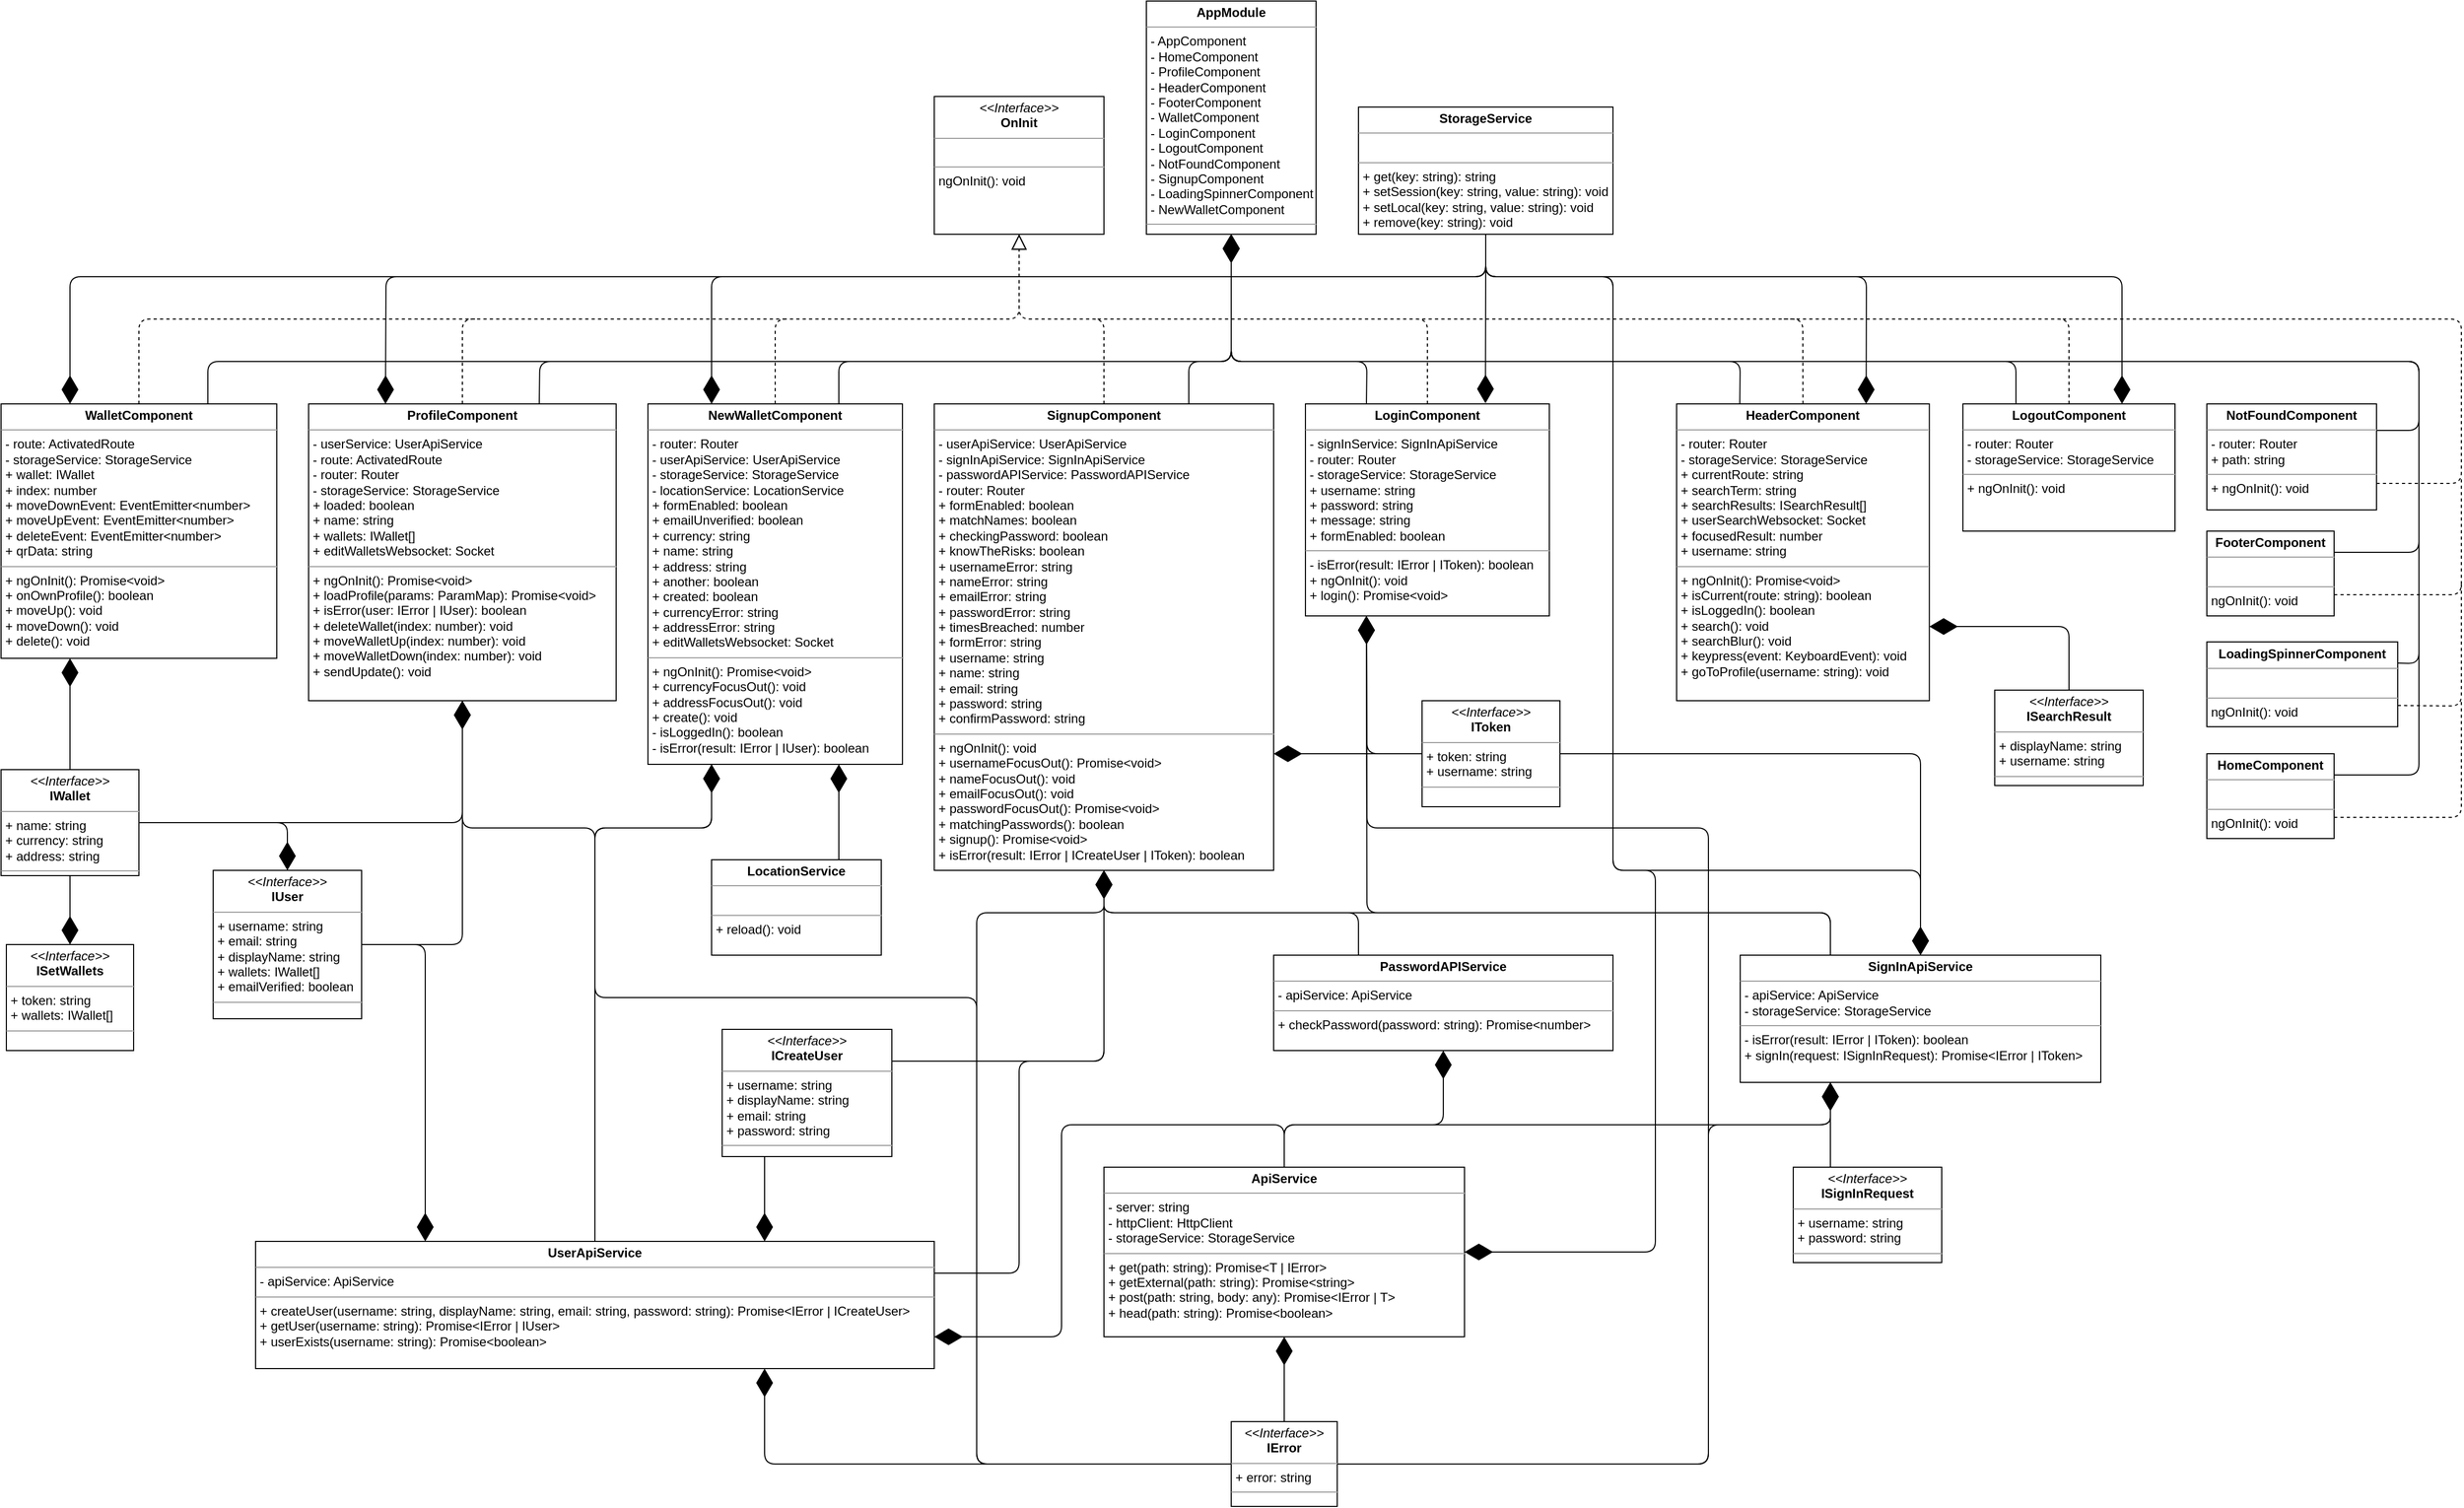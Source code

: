 <mxfile version="12.4.7" type="github"><diagram id="y48ssRSVENXAfASXZJlP" name="Page-1"><mxGraphModel dx="3960" dy="3572" grid="1" gridSize="10" guides="1" tooltips="1" connect="1" arrows="1" fold="1" page="1" pageScale="1" pageWidth="827" pageHeight="1169" math="0" shadow="0"><root><mxCell id="0"/><mxCell id="1" parent="0"/><mxCell id="wA-XpZzbS-Yc8MAT8wTC-1" value="&lt;p style=&quot;margin: 0px ; margin-top: 4px ; text-align: center&quot;&gt;&lt;b&gt;AppModule&lt;/b&gt;&lt;br&gt;&lt;/p&gt;&lt;hr size=&quot;1&quot;&gt;&lt;p style=&quot;margin: 0px ; margin-left: 4px&quot;&gt;- AppComponent&lt;/p&gt;&lt;p style=&quot;margin: 0px ; margin-left: 4px&quot;&gt;- HomeComponent&lt;/p&gt;&lt;p style=&quot;margin: 0px ; margin-left: 4px&quot;&gt;- ProfileComponent&lt;/p&gt;&lt;p style=&quot;margin: 0px ; margin-left: 4px&quot;&gt;- HeaderComponent&lt;/p&gt;&lt;p style=&quot;margin: 0px ; margin-left: 4px&quot;&gt;- FooterComponent&lt;/p&gt;&lt;p style=&quot;margin: 0px ; margin-left: 4px&quot;&gt;- WalletComponent&lt;/p&gt;&lt;p style=&quot;margin: 0px ; margin-left: 4px&quot;&gt;- LoginComponent&lt;/p&gt;&lt;p style=&quot;margin: 0px ; margin-left: 4px&quot;&gt;- LogoutComponent&lt;/p&gt;&lt;p style=&quot;margin: 0px ; margin-left: 4px&quot;&gt;- NotFoundComponent&lt;/p&gt;&lt;p style=&quot;margin: 0px ; margin-left: 4px&quot;&gt;- SignupComponent&lt;/p&gt;&lt;p style=&quot;margin: 0px ; margin-left: 4px&quot;&gt;- LoadingSpinnerComponent&lt;/p&gt;&lt;p style=&quot;margin: 0px ; margin-left: 4px&quot;&gt;- NewWalletComponent&lt;/p&gt;&lt;hr size=&quot;1&quot;&gt;&lt;p style=&quot;margin: 0px ; margin-left: 4px&quot;&gt;&lt;br&gt;&lt;/p&gt;" style="verticalAlign=top;align=left;overflow=fill;fontSize=12;fontFamily=Helvetica;html=1;" vertex="1" parent="1"><mxGeometry x="1160" y="-680.0" width="160" height="220" as="geometry"/></mxCell><mxCell id="wA-XpZzbS-Yc8MAT8wTC-2" value="&lt;p style=&quot;margin: 0px ; margin-top: 4px ; text-align: center&quot;&gt;&lt;i&gt;&amp;lt;&amp;lt;Interface&amp;gt;&amp;gt;&lt;/i&gt;&lt;br&gt;&lt;b&gt;OnInit&lt;/b&gt;&lt;br&gt;&lt;/p&gt;&lt;hr size=&quot;1&quot;&gt;&lt;p style=&quot;margin: 0px ; margin-left: 4px&quot;&gt;&lt;br&gt;&lt;/p&gt;&lt;hr size=&quot;1&quot;&gt;&lt;p style=&quot;margin: 0px ; margin-left: 4px&quot;&gt;ngOnInit(): void&lt;br&gt;&lt;/p&gt;" style="verticalAlign=top;align=left;overflow=fill;fontSize=12;fontFamily=Helvetica;html=1;" vertex="1" parent="1"><mxGeometry x="960" y="-590.0" width="160" height="130" as="geometry"/></mxCell><mxCell id="wA-XpZzbS-Yc8MAT8wTC-4" value="&lt;p style=&quot;margin: 0px ; margin-top: 4px ; text-align: center&quot;&gt;&lt;b&gt;WalletComponent&lt;/b&gt;&lt;br&gt;&lt;/p&gt;&lt;hr size=&quot;1&quot;&gt;&lt;p style=&quot;margin: 0px ; margin-left: 4px&quot;&gt;- route: ActivatedRoute&lt;/p&gt;&lt;p style=&quot;margin: 0px ; margin-left: 4px&quot;&gt;- storageService: StorageService&lt;/p&gt;&lt;p style=&quot;margin: 0px ; margin-left: 4px&quot;&gt;+ wallet: IWallet&lt;/p&gt;&lt;p style=&quot;margin: 0px ; margin-left: 4px&quot;&gt;+ index: number&lt;/p&gt;&lt;p style=&quot;margin: 0px ; margin-left: 4px&quot;&gt;+ moveDownEvent: EventEmitter&amp;lt;number&amp;gt;&lt;/p&gt;&lt;p style=&quot;margin: 0px ; margin-left: 4px&quot;&gt;+ moveUpEvent: EventEmitter&amp;lt;number&amp;gt;&lt;/p&gt;&lt;p style=&quot;margin: 0px ; margin-left: 4px&quot;&gt;+ deleteEvent: EventEmitter&amp;lt;number&amp;gt;&lt;/p&gt;&lt;p style=&quot;margin: 0px ; margin-left: 4px&quot;&gt;+ qrData: string&lt;/p&gt;&lt;hr size=&quot;1&quot;&gt;&lt;p style=&quot;margin: 0px ; margin-left: 4px&quot;&gt;+ ngOnInit(): Promise&amp;lt;void&amp;gt;&lt;/p&gt;&lt;p style=&quot;margin: 0px ; margin-left: 4px&quot;&gt;+ onOwnProfile(): boolean&lt;/p&gt;&lt;p style=&quot;margin: 0px ; margin-left: 4px&quot;&gt;+ moveUp(): void&lt;/p&gt;&lt;p style=&quot;margin: 0px ; margin-left: 4px&quot;&gt;+ moveDown(): void&lt;/p&gt;&lt;p style=&quot;margin: 0px ; margin-left: 4px&quot;&gt;+ delete(): void&lt;/p&gt;" style="verticalAlign=top;align=left;overflow=fill;fontSize=12;fontFamily=Helvetica;html=1;" vertex="1" parent="1"><mxGeometry x="80" y="-300" width="260" height="240" as="geometry"/></mxCell><mxCell id="wA-XpZzbS-Yc8MAT8wTC-5" value="&lt;p style=&quot;margin: 0px ; margin-top: 4px ; text-align: center&quot;&gt;&lt;b&gt;ProfileComponent&lt;/b&gt;&lt;br&gt;&lt;/p&gt;&lt;hr size=&quot;1&quot;&gt;&lt;p style=&quot;margin: 0px ; margin-left: 4px&quot;&gt;- userService: UserApiService&lt;/p&gt;&lt;p style=&quot;margin: 0px ; margin-left: 4px&quot;&gt;- route: ActivatedRoute&lt;/p&gt;&lt;p style=&quot;margin: 0px ; margin-left: 4px&quot;&gt;- router: Router&lt;/p&gt;&lt;p style=&quot;margin: 0px ; margin-left: 4px&quot;&gt;- storageService: StorageService&lt;/p&gt;&lt;p style=&quot;margin: 0px ; margin-left: 4px&quot;&gt;+ loaded: boolean&lt;/p&gt;&lt;p style=&quot;margin: 0px ; margin-left: 4px&quot;&gt;+ name: string&lt;/p&gt;&lt;p style=&quot;margin: 0px ; margin-left: 4px&quot;&gt;+ wallets: IWallet[]&lt;/p&gt;&lt;p style=&quot;margin: 0px ; margin-left: 4px&quot;&gt;+ editWalletsWebsocket: Socket&lt;/p&gt;&lt;hr size=&quot;1&quot;&gt;&lt;p style=&quot;margin: 0px ; margin-left: 4px&quot;&gt;+ ngOnInit(): Promise&amp;lt;void&amp;gt;&lt;/p&gt;&lt;p style=&quot;margin: 0px ; margin-left: 4px&quot;&gt;+ loadProfile(params: ParamMap): Promise&amp;lt;void&amp;gt;&lt;/p&gt;&lt;p style=&quot;margin: 0px ; margin-left: 4px&quot;&gt;+ isError(user: IError | IUser): boolean&lt;/p&gt;&lt;p style=&quot;margin: 0px ; margin-left: 4px&quot;&gt;+ deleteWallet(index: number): void&lt;/p&gt;&lt;p style=&quot;margin: 0px ; margin-left: 4px&quot;&gt;+ moveWalletUp(index: number): void&lt;/p&gt;&lt;p style=&quot;margin: 0px ; margin-left: 4px&quot;&gt;+ moveWalletDown(index: number): void&lt;/p&gt;&lt;p style=&quot;margin: 0px ; margin-left: 4px&quot;&gt;+ sendUpdate(): void&lt;/p&gt;" style="verticalAlign=top;align=left;overflow=fill;fontSize=12;fontFamily=Helvetica;html=1;" vertex="1" parent="1"><mxGeometry x="370" y="-300" width="290" height="280" as="geometry"/></mxCell><mxCell id="wA-XpZzbS-Yc8MAT8wTC-6" value="&lt;p style=&quot;margin: 0px ; margin-top: 4px ; text-align: center&quot;&gt;&lt;b&gt;NewWalletComponent&lt;/b&gt;&lt;br&gt;&lt;/p&gt;&lt;hr size=&quot;1&quot;&gt;&lt;p style=&quot;margin: 0px ; margin-left: 4px&quot;&gt;- router: Router&lt;/p&gt;&lt;p style=&quot;margin: 0px ; margin-left: 4px&quot;&gt;- userApiService: UserApiService&lt;/p&gt;&lt;p style=&quot;margin: 0px ; margin-left: 4px&quot;&gt;- storageService: StorageService&lt;/p&gt;&lt;p style=&quot;margin: 0px ; margin-left: 4px&quot;&gt;- locationService: LocationService&lt;/p&gt;&lt;p style=&quot;margin: 0px ; margin-left: 4px&quot;&gt;+ formEnabled: boolean&lt;/p&gt;&lt;p style=&quot;margin: 0px ; margin-left: 4px&quot;&gt;+ emailUnverified: boolean&lt;/p&gt;&lt;p style=&quot;margin: 0px ; margin-left: 4px&quot;&gt;+ currency: string&lt;/p&gt;&lt;p style=&quot;margin: 0px ; margin-left: 4px&quot;&gt;+ name: string&lt;/p&gt;&lt;p style=&quot;margin: 0px ; margin-left: 4px&quot;&gt;+ address: string&lt;/p&gt;&lt;p style=&quot;margin: 0px ; margin-left: 4px&quot;&gt;+ another: boolean&lt;/p&gt;&lt;p style=&quot;margin: 0px ; margin-left: 4px&quot;&gt;+ created: boolean&lt;/p&gt;&lt;p style=&quot;margin: 0px ; margin-left: 4px&quot;&gt;+ currencyError: string&lt;/p&gt;&lt;p style=&quot;margin: 0px ; margin-left: 4px&quot;&gt;+ addressError: string&lt;/p&gt;&lt;p style=&quot;margin: 0px ; margin-left: 4px&quot;&gt;+ editWalletsWebsocket: Socket&lt;/p&gt;&lt;hr size=&quot;1&quot;&gt;&lt;p style=&quot;margin: 0px ; margin-left: 4px&quot;&gt;+ ngOnInit(): Promise&amp;lt;void&amp;gt;&lt;/p&gt;&lt;p style=&quot;margin: 0px ; margin-left: 4px&quot;&gt;+ currencyFocusOut(): void&lt;/p&gt;&lt;p style=&quot;margin: 0px ; margin-left: 4px&quot;&gt;+ addressFocusOut(): void&lt;/p&gt;&lt;p style=&quot;margin: 0px ; margin-left: 4px&quot;&gt;+ create(): void&lt;/p&gt;&lt;p style=&quot;margin: 0px ; margin-left: 4px&quot;&gt;- isLoggedIn(): boolean&lt;/p&gt;&lt;p style=&quot;margin: 0px ; margin-left: 4px&quot;&gt;- isError(result: IError | IUser): boolean&lt;/p&gt;" style="verticalAlign=top;align=left;overflow=fill;fontSize=12;fontFamily=Helvetica;html=1;" vertex="1" parent="1"><mxGeometry x="690" y="-300" width="240" height="340" as="geometry"/></mxCell><mxCell id="wA-XpZzbS-Yc8MAT8wTC-7" value="&lt;p style=&quot;margin: 0px ; margin-top: 4px ; text-align: center&quot;&gt;&lt;b&gt;SignupComponent&lt;/b&gt;&lt;br&gt;&lt;/p&gt;&lt;hr size=&quot;1&quot;&gt;&lt;p style=&quot;margin: 0px ; margin-left: 4px&quot;&gt;- userApiService: UserApiService&lt;/p&gt;&lt;p style=&quot;margin: 0px ; margin-left: 4px&quot;&gt;- signInApiService: SignInApiService&lt;/p&gt;&lt;p style=&quot;margin: 0px ; margin-left: 4px&quot;&gt;- passwordAPIService: PasswordAPIService&lt;/p&gt;&lt;p style=&quot;margin: 0px ; margin-left: 4px&quot;&gt;- router: Router&lt;/p&gt;&lt;p style=&quot;margin: 0px ; margin-left: 4px&quot;&gt;+ formEnabled: boolean&lt;/p&gt;&lt;p style=&quot;margin: 0px ; margin-left: 4px&quot;&gt;+ matchNames: boolean&lt;/p&gt;&lt;p style=&quot;margin: 0px ; margin-left: 4px&quot;&gt;+ checkingPassword: boolean&lt;/p&gt;&lt;p style=&quot;margin: 0px ; margin-left: 4px&quot;&gt;+ knowTheRisks: boolean&lt;/p&gt;&lt;p style=&quot;margin: 0px ; margin-left: 4px&quot;&gt;+ usernameError: string&lt;/p&gt;&lt;p style=&quot;margin: 0px ; margin-left: 4px&quot;&gt;+ nameError: string&lt;/p&gt;&lt;p style=&quot;margin: 0px ; margin-left: 4px&quot;&gt;+ emailError: string&lt;/p&gt;&lt;p style=&quot;margin: 0px ; margin-left: 4px&quot;&gt;+ passwordError: string&lt;/p&gt;&lt;p style=&quot;margin: 0px ; margin-left: 4px&quot;&gt;+ timesBreached: number&lt;/p&gt;&lt;p style=&quot;margin: 0px ; margin-left: 4px&quot;&gt;+ formError: string&lt;/p&gt;&lt;p style=&quot;margin: 0px ; margin-left: 4px&quot;&gt;+ username: string&lt;/p&gt;&lt;p style=&quot;margin: 0px ; margin-left: 4px&quot;&gt;+ name: string&lt;/p&gt;&lt;p style=&quot;margin: 0px ; margin-left: 4px&quot;&gt;+ email: string&lt;/p&gt;&lt;p style=&quot;margin: 0px ; margin-left: 4px&quot;&gt;+ password: string&lt;/p&gt;&lt;p style=&quot;margin: 0px ; margin-left: 4px&quot;&gt;+ confirmPassword: string&lt;/p&gt;&lt;hr size=&quot;1&quot;&gt;&lt;p style=&quot;margin: 0px ; margin-left: 4px&quot;&gt;+ ngOnInit(): void&lt;/p&gt;&lt;p style=&quot;margin: 0px ; margin-left: 4px&quot;&gt;+ usernameFocusOut(): Promise&amp;lt;void&amp;gt;&lt;/p&gt;&lt;p style=&quot;margin: 0px ; margin-left: 4px&quot;&gt;+ nameFocusOut(): void&lt;/p&gt;&lt;p style=&quot;margin: 0px ; margin-left: 4px&quot;&gt;+ emailFocusOut(): void&lt;/p&gt;&lt;p style=&quot;margin: 0px ; margin-left: 4px&quot;&gt;+ passwordFocusOut(): Promise&amp;lt;void&amp;gt;&lt;/p&gt;&lt;p style=&quot;margin: 0px ; margin-left: 4px&quot;&gt;+ matchingPasswords(): boolean&lt;/p&gt;&lt;p style=&quot;margin: 0px ; margin-left: 4px&quot;&gt;+ signup(): Promise&amp;lt;void&amp;gt;&lt;/p&gt;&lt;p style=&quot;margin: 0px ; margin-left: 4px&quot;&gt;+ isError(result: IError | ICreateUser | IToken): boolean&lt;/p&gt;" style="verticalAlign=top;align=left;overflow=fill;fontSize=12;fontFamily=Helvetica;html=1;" vertex="1" parent="1"><mxGeometry x="960" y="-300" width="320" height="440" as="geometry"/></mxCell><mxCell id="wA-XpZzbS-Yc8MAT8wTC-8" value="&lt;p style=&quot;margin: 0px ; margin-top: 4px ; text-align: center&quot;&gt;&lt;b&gt;LoginComponent&lt;/b&gt;&lt;br&gt;&lt;/p&gt;&lt;hr size=&quot;1&quot;&gt;&lt;p style=&quot;margin: 0px ; margin-left: 4px&quot;&gt;- signInService: SignInApiService&lt;/p&gt;&lt;p style=&quot;margin: 0px ; margin-left: 4px&quot;&gt;- router: Router&lt;/p&gt;&lt;p style=&quot;margin: 0px ; margin-left: 4px&quot;&gt;- storageService: StorageService&lt;/p&gt;&lt;p style=&quot;margin: 0px ; margin-left: 4px&quot;&gt;+ username: string&lt;/p&gt;&lt;p style=&quot;margin: 0px ; margin-left: 4px&quot;&gt;+ password: string&lt;/p&gt;&lt;p style=&quot;margin: 0px ; margin-left: 4px&quot;&gt;+ message: string&lt;/p&gt;&lt;p style=&quot;margin: 0px ; margin-left: 4px&quot;&gt;+ formEnabled: boolean&lt;/p&gt;&lt;hr size=&quot;1&quot;&gt;&lt;p style=&quot;margin: 0px ; margin-left: 4px&quot;&gt;- isError(result: IError | IToken): boolean&lt;/p&gt;&lt;p style=&quot;margin: 0px ; margin-left: 4px&quot;&gt;+ ngOnInit(): void&lt;/p&gt;&lt;p style=&quot;margin: 0px ; margin-left: 4px&quot;&gt;+ login(): Promise&amp;lt;void&amp;gt;&lt;/p&gt;" style="verticalAlign=top;align=left;overflow=fill;fontSize=12;fontFamily=Helvetica;html=1;" vertex="1" parent="1"><mxGeometry x="1310" y="-300" width="230" height="200" as="geometry"/></mxCell><mxCell id="wA-XpZzbS-Yc8MAT8wTC-9" value="&lt;p style=&quot;margin: 0px ; margin-top: 4px ; text-align: center&quot;&gt;&lt;b&gt;HeaderComponent&lt;/b&gt;&lt;br&gt;&lt;/p&gt;&lt;hr size=&quot;1&quot;&gt;&lt;p style=&quot;margin: 0px ; margin-left: 4px&quot;&gt;- router: Router&lt;/p&gt;&lt;p style=&quot;margin: 0px ; margin-left: 4px&quot;&gt;- storageService: StorageService&lt;/p&gt;&lt;p style=&quot;margin: 0px ; margin-left: 4px&quot;&gt;+ currentRoute: string&lt;/p&gt;&lt;p style=&quot;margin: 0px ; margin-left: 4px&quot;&gt;+ searchTerm: string&lt;/p&gt;&lt;p style=&quot;margin: 0px ; margin-left: 4px&quot;&gt;+ searchResults: ISearchResult[]&lt;/p&gt;&lt;p style=&quot;margin: 0px ; margin-left: 4px&quot;&gt;+ userSearchWebsocket: Socket&lt;/p&gt;&lt;p style=&quot;margin: 0px ; margin-left: 4px&quot;&gt;+ focusedResult: number&lt;/p&gt;&lt;p style=&quot;margin: 0px ; margin-left: 4px&quot;&gt;+ username: string&lt;/p&gt;&lt;hr size=&quot;1&quot;&gt;&lt;p style=&quot;margin: 0px ; margin-left: 4px&quot;&gt;+ ngOnInit(): Promise&amp;lt;void&amp;gt;&lt;/p&gt;&lt;p style=&quot;margin: 0px ; margin-left: 4px&quot;&gt;+ isCurrent(route: string): boolean&lt;/p&gt;&lt;p style=&quot;margin: 0px ; margin-left: 4px&quot;&gt;+ isLoggedIn(): boolean&lt;/p&gt;&lt;p style=&quot;margin: 0px ; margin-left: 4px&quot;&gt;+ search(): void&lt;/p&gt;&lt;p style=&quot;margin: 0px ; margin-left: 4px&quot;&gt;+ searchBlur(): void&lt;/p&gt;&lt;p style=&quot;margin: 0px ; margin-left: 4px&quot;&gt;+ keypress(event: KeyboardEvent): void&lt;/p&gt;&lt;p style=&quot;margin: 0px ; margin-left: 4px&quot;&gt;+ goToProfile(username: string): void&lt;/p&gt;" style="verticalAlign=top;align=left;overflow=fill;fontSize=12;fontFamily=Helvetica;html=1;" vertex="1" parent="1"><mxGeometry x="1660" y="-300" width="238.33" height="280" as="geometry"/></mxCell><mxCell id="wA-XpZzbS-Yc8MAT8wTC-10" value="&lt;p style=&quot;margin: 0px ; margin-top: 4px ; text-align: center&quot;&gt;&lt;b&gt;LogoutComponent&lt;/b&gt;&lt;br&gt;&lt;/p&gt;&lt;hr size=&quot;1&quot;&gt;&lt;p style=&quot;margin: 0px ; margin-left: 4px&quot;&gt;- router: Router&lt;/p&gt;&lt;p style=&quot;margin: 0px ; margin-left: 4px&quot;&gt;- storageService: StorageService&lt;/p&gt;&lt;hr size=&quot;1&quot;&gt;&lt;p style=&quot;margin: 0px ; margin-left: 4px&quot;&gt;+ ngOnInit(): void&lt;/p&gt;" style="verticalAlign=top;align=left;overflow=fill;fontSize=12;fontFamily=Helvetica;html=1;" vertex="1" parent="1"><mxGeometry x="1930" y="-300" width="200" height="120" as="geometry"/></mxCell><mxCell id="wA-XpZzbS-Yc8MAT8wTC-11" value="&lt;p style=&quot;margin: 0px ; margin-top: 4px ; text-align: center&quot;&gt;&lt;b&gt;FooterComponent&lt;/b&gt;&lt;br&gt;&lt;/p&gt;&lt;hr size=&quot;1&quot;&gt;&lt;p style=&quot;margin: 0px ; margin-left: 4px&quot;&gt;&lt;br&gt;&lt;/p&gt;&lt;hr size=&quot;1&quot;&gt;&lt;p style=&quot;margin: 0px ; margin-left: 4px&quot;&gt;ngOnInit(): void&lt;/p&gt;" style="verticalAlign=top;align=left;overflow=fill;fontSize=12;fontFamily=Helvetica;html=1;" vertex="1" parent="1"><mxGeometry x="2160" y="-180" width="120" height="80" as="geometry"/></mxCell><mxCell id="wA-XpZzbS-Yc8MAT8wTC-12" value="&lt;p style=&quot;margin: 0px ; margin-top: 4px ; text-align: center&quot;&gt;&lt;b&gt;NotFoundComponent&lt;/b&gt;&lt;br&gt;&lt;/p&gt;&lt;hr size=&quot;1&quot;&gt;&lt;p style=&quot;margin: 0px ; margin-left: 4px&quot;&gt;- router: Router&lt;/p&gt;&lt;p style=&quot;margin: 0px ; margin-left: 4px&quot;&gt;+ path: string&lt;/p&gt;&lt;hr size=&quot;1&quot;&gt;&lt;p style=&quot;margin: 0px ; margin-left: 4px&quot;&gt;+ ngOnInit(): void&lt;/p&gt;" style="verticalAlign=top;align=left;overflow=fill;fontSize=12;fontFamily=Helvetica;html=1;" vertex="1" parent="1"><mxGeometry x="2160" y="-300" width="160" height="100" as="geometry"/></mxCell><mxCell id="wA-XpZzbS-Yc8MAT8wTC-14" value="&lt;p style=&quot;margin: 0px ; margin-top: 4px ; text-align: center&quot;&gt;&lt;b&gt;LoadingSpinnerComponent&lt;/b&gt;&lt;br&gt;&lt;/p&gt;&lt;hr size=&quot;1&quot;&gt;&lt;p style=&quot;margin: 0px ; margin-left: 4px&quot;&gt;&lt;br&gt;&lt;/p&gt;&lt;hr size=&quot;1&quot;&gt;&lt;p style=&quot;margin: 0px ; margin-left: 4px&quot;&gt;ngOnInit(): void&lt;/p&gt;" style="verticalAlign=top;align=left;overflow=fill;fontSize=12;fontFamily=Helvetica;html=1;" vertex="1" parent="1"><mxGeometry x="2160" y="-75.5" width="180" height="80" as="geometry"/></mxCell><mxCell id="wA-XpZzbS-Yc8MAT8wTC-15" value="&lt;p style=&quot;margin: 0px ; margin-top: 4px ; text-align: center&quot;&gt;&lt;b&gt;HomeComponent&lt;/b&gt;&lt;br&gt;&lt;/p&gt;&lt;hr size=&quot;1&quot;&gt;&lt;p style=&quot;margin: 0px ; margin-left: 4px&quot;&gt;&lt;br&gt;&lt;/p&gt;&lt;hr size=&quot;1&quot;&gt;&lt;p style=&quot;margin: 0px ; margin-left: 4px&quot;&gt;ngOnInit(): void&lt;/p&gt;" style="verticalAlign=top;align=left;overflow=fill;fontSize=12;fontFamily=Helvetica;html=1;" vertex="1" parent="1"><mxGeometry x="2160" y="30" width="120" height="80" as="geometry"/></mxCell><mxCell id="wA-XpZzbS-Yc8MAT8wTC-16" value="" style="endArrow=none;dashed=1;endFill=0;endSize=12;html=1;exitX=0.5;exitY=0;exitDx=0;exitDy=0;" edge="1" parent="1" source="wA-XpZzbS-Yc8MAT8wTC-4"><mxGeometry width="160" relative="1" as="geometry"><mxPoint x="750" y="-390" as="sourcePoint"/><mxPoint x="530" y="-380" as="targetPoint"/><Array as="points"><mxPoint x="210" y="-380"/></Array></mxGeometry></mxCell><mxCell id="wA-XpZzbS-Yc8MAT8wTC-17" value="" style="endArrow=none;dashed=1;endFill=0;endSize=12;html=1;exitX=0.5;exitY=0;exitDx=0;exitDy=0;" edge="1" parent="1" source="wA-XpZzbS-Yc8MAT8wTC-5"><mxGeometry width="160" relative="1" as="geometry"><mxPoint x="660" y="-350" as="sourcePoint"/><mxPoint x="820" y="-380" as="targetPoint"/><Array as="points"><mxPoint x="515" y="-380"/></Array></mxGeometry></mxCell><mxCell id="wA-XpZzbS-Yc8MAT8wTC-18" value="" style="endArrow=block;dashed=1;endFill=0;endSize=12;html=1;entryX=0.5;entryY=1;entryDx=0;entryDy=0;exitX=0.5;exitY=0;exitDx=0;exitDy=0;" edge="1" parent="1" source="wA-XpZzbS-Yc8MAT8wTC-6" target="wA-XpZzbS-Yc8MAT8wTC-2"><mxGeometry width="160" relative="1" as="geometry"><mxPoint x="810" y="-340" as="sourcePoint"/><mxPoint x="970" y="-340" as="targetPoint"/><Array as="points"><mxPoint x="810" y="-380"/><mxPoint x="1040" y="-380"/></Array></mxGeometry></mxCell><mxCell id="wA-XpZzbS-Yc8MAT8wTC-19" value="" style="endArrow=block;dashed=1;endFill=0;endSize=12;html=1;entryX=0.5;entryY=1;entryDx=0;entryDy=0;exitX=0.5;exitY=0;exitDx=0;exitDy=0;" edge="1" parent="1" source="wA-XpZzbS-Yc8MAT8wTC-7" target="wA-XpZzbS-Yc8MAT8wTC-2"><mxGeometry width="160" relative="1" as="geometry"><mxPoint x="1030" y="-340" as="sourcePoint"/><mxPoint x="1190" y="-340" as="targetPoint"/><Array as="points"><mxPoint x="1120" y="-380"/><mxPoint x="1040" y="-380"/></Array></mxGeometry></mxCell><mxCell id="wA-XpZzbS-Yc8MAT8wTC-20" value="" style="endArrow=none;dashed=1;endFill=0;endSize=12;html=1;exitX=0.5;exitY=0;exitDx=0;exitDy=0;" edge="1" parent="1" source="wA-XpZzbS-Yc8MAT8wTC-8"><mxGeometry width="160" relative="1" as="geometry"><mxPoint x="1190" y="-350" as="sourcePoint"/><mxPoint x="1110" y="-380" as="targetPoint"/><Array as="points"><mxPoint x="1425" y="-380"/></Array></mxGeometry></mxCell><mxCell id="wA-XpZzbS-Yc8MAT8wTC-21" value="" style="endArrow=none;dashed=1;endFill=0;endSize=12;html=1;exitX=0.5;exitY=0;exitDx=0;exitDy=0;" edge="1" parent="1" source="wA-XpZzbS-Yc8MAT8wTC-9"><mxGeometry width="160" relative="1" as="geometry"><mxPoint x="1570" y="-350" as="sourcePoint"/><mxPoint x="1420" y="-380" as="targetPoint"/><Array as="points"><mxPoint x="1779" y="-380"/></Array></mxGeometry></mxCell><mxCell id="wA-XpZzbS-Yc8MAT8wTC-22" value="" style="endArrow=none;dashed=1;endFill=0;endSize=12;html=1;exitX=0.5;exitY=0;exitDx=0;exitDy=0;" edge="1" parent="1" source="wA-XpZzbS-Yc8MAT8wTC-10"><mxGeometry width="160" relative="1" as="geometry"><mxPoint x="1750" y="-440" as="sourcePoint"/><mxPoint x="1760" y="-380" as="targetPoint"/><Array as="points"><mxPoint x="2030" y="-380"/></Array></mxGeometry></mxCell><mxCell id="wA-XpZzbS-Yc8MAT8wTC-23" value="" style="endArrow=none;dashed=1;endFill=0;endSize=12;html=1;exitX=1;exitY=0.75;exitDx=0;exitDy=0;" edge="1" parent="1" source="wA-XpZzbS-Yc8MAT8wTC-12"><mxGeometry width="160" relative="1" as="geometry"><mxPoint x="2120" y="-370" as="sourcePoint"/><mxPoint x="2020" y="-380" as="targetPoint"/><Array as="points"><mxPoint x="2400" y="-225"/><mxPoint x="2400" y="-380"/></Array></mxGeometry></mxCell><mxCell id="wA-XpZzbS-Yc8MAT8wTC-24" value="" style="endArrow=none;dashed=1;endFill=0;endSize=12;html=1;exitX=1;exitY=0.75;exitDx=0;exitDy=0;" edge="1" parent="1" source="wA-XpZzbS-Yc8MAT8wTC-11"><mxGeometry width="160" relative="1" as="geometry"><mxPoint x="2290" y="-150" as="sourcePoint"/><mxPoint x="2400" y="-230" as="targetPoint"/><Array as="points"><mxPoint x="2400" y="-120"/></Array></mxGeometry></mxCell><mxCell id="wA-XpZzbS-Yc8MAT8wTC-25" value="" style="endArrow=none;dashed=1;endFill=0;endSize=12;html=1;exitX=1;exitY=0.75;exitDx=0;exitDy=0;" edge="1" parent="1" source="wA-XpZzbS-Yc8MAT8wTC-14"><mxGeometry width="160" relative="1" as="geometry"><mxPoint x="2250" y="-90" as="sourcePoint"/><mxPoint x="2400" y="-130" as="targetPoint"/><Array as="points"><mxPoint x="2400" y="-15"/></Array></mxGeometry></mxCell><mxCell id="wA-XpZzbS-Yc8MAT8wTC-26" value="" style="endArrow=none;dashed=1;endFill=0;endSize=12;html=1;exitX=1;exitY=0.75;exitDx=0;exitDy=0;" edge="1" parent="1" source="wA-XpZzbS-Yc8MAT8wTC-15"><mxGeometry width="160" relative="1" as="geometry"><mxPoint x="2240" y="20" as="sourcePoint"/><mxPoint x="2400" y="-20" as="targetPoint"/><Array as="points"><mxPoint x="2400" y="90"/></Array></mxGeometry></mxCell><mxCell id="wA-XpZzbS-Yc8MAT8wTC-27" value="" style="endArrow=diamondThin;endFill=1;endSize=24;html=1;entryX=0.5;entryY=1;entryDx=0;entryDy=0;exitX=0.75;exitY=0;exitDx=0;exitDy=0;" edge="1" parent="1" source="wA-XpZzbS-Yc8MAT8wTC-4" target="wA-XpZzbS-Yc8MAT8wTC-1"><mxGeometry width="160" relative="1" as="geometry"><mxPoint x="330" y="260" as="sourcePoint"/><mxPoint x="490" y="260" as="targetPoint"/><Array as="points"><mxPoint x="275" y="-340"/><mxPoint x="1240" y="-340"/></Array></mxGeometry></mxCell><mxCell id="wA-XpZzbS-Yc8MAT8wTC-28" value="" style="endArrow=diamondThin;endFill=1;endSize=24;html=1;entryX=0.5;entryY=1;entryDx=0;entryDy=0;exitX=0.75;exitY=0;exitDx=0;exitDy=0;" edge="1" parent="1" source="wA-XpZzbS-Yc8MAT8wTC-5" target="wA-XpZzbS-Yc8MAT8wTC-1"><mxGeometry width="160" relative="1" as="geometry"><mxPoint x="660" y="-420" as="sourcePoint"/><mxPoint x="820" y="-420" as="targetPoint"/><Array as="points"><mxPoint x="588" y="-340"/><mxPoint x="1240" y="-340"/></Array></mxGeometry></mxCell><mxCell id="wA-XpZzbS-Yc8MAT8wTC-29" value="" style="endArrow=diamondThin;endFill=1;endSize=24;html=1;entryX=0.5;entryY=1;entryDx=0;entryDy=0;exitX=0.75;exitY=0;exitDx=0;exitDy=0;" edge="1" parent="1" source="wA-XpZzbS-Yc8MAT8wTC-6" target="wA-XpZzbS-Yc8MAT8wTC-1"><mxGeometry width="160" relative="1" as="geometry"><mxPoint x="760" y="-440" as="sourcePoint"/><mxPoint x="920" y="-440" as="targetPoint"/><Array as="points"><mxPoint x="870" y="-340"/><mxPoint x="1240" y="-340"/></Array></mxGeometry></mxCell><mxCell id="wA-XpZzbS-Yc8MAT8wTC-30" value="" style="endArrow=diamondThin;endFill=1;endSize=24;html=1;entryX=0.5;entryY=1;entryDx=0;entryDy=0;exitX=0.75;exitY=0;exitDx=0;exitDy=0;" edge="1" parent="1" source="wA-XpZzbS-Yc8MAT8wTC-7" target="wA-XpZzbS-Yc8MAT8wTC-1"><mxGeometry width="160" relative="1" as="geometry"><mxPoint x="760" y="-450" as="sourcePoint"/><mxPoint x="920" y="-450" as="targetPoint"/><Array as="points"><mxPoint x="1200" y="-340"/><mxPoint x="1240" y="-340"/></Array></mxGeometry></mxCell><mxCell id="wA-XpZzbS-Yc8MAT8wTC-31" value="" style="endArrow=diamondThin;endFill=1;endSize=24;html=1;exitX=0.25;exitY=0;exitDx=0;exitDy=0;entryX=0.5;entryY=1;entryDx=0;entryDy=0;" edge="1" parent="1" source="wA-XpZzbS-Yc8MAT8wTC-8" target="wA-XpZzbS-Yc8MAT8wTC-1"><mxGeometry width="160" relative="1" as="geometry"><mxPoint x="1610" y="-480" as="sourcePoint"/><mxPoint x="1770" y="-480" as="targetPoint"/><Array as="points"><mxPoint x="1368" y="-340"/><mxPoint x="1240" y="-340"/></Array></mxGeometry></mxCell><mxCell id="wA-XpZzbS-Yc8MAT8wTC-32" value="" style="endArrow=diamondThin;endFill=1;endSize=24;html=1;exitX=0.25;exitY=0;exitDx=0;exitDy=0;entryX=0.5;entryY=1;entryDx=0;entryDy=0;" edge="1" parent="1" source="wA-XpZzbS-Yc8MAT8wTC-9" target="wA-XpZzbS-Yc8MAT8wTC-1"><mxGeometry width="160" relative="1" as="geometry"><mxPoint x="1520" y="-450" as="sourcePoint"/><mxPoint x="1680" y="-450" as="targetPoint"/><Array as="points"><mxPoint x="1720" y="-340"/><mxPoint x="1240" y="-340"/></Array></mxGeometry></mxCell><mxCell id="wA-XpZzbS-Yc8MAT8wTC-33" value="" style="endArrow=diamondThin;endFill=1;endSize=24;html=1;exitX=0.25;exitY=0;exitDx=0;exitDy=0;entryX=0.5;entryY=1;entryDx=0;entryDy=0;" edge="1" parent="1" source="wA-XpZzbS-Yc8MAT8wTC-10" target="wA-XpZzbS-Yc8MAT8wTC-1"><mxGeometry width="160" relative="1" as="geometry"><mxPoint x="1720" y="-420" as="sourcePoint"/><mxPoint x="1880" y="-420" as="targetPoint"/><Array as="points"><mxPoint x="1980" y="-340"/><mxPoint x="1240" y="-340"/></Array></mxGeometry></mxCell><mxCell id="wA-XpZzbS-Yc8MAT8wTC-34" value="" style="endArrow=diamondThin;endFill=1;endSize=24;html=1;exitX=1;exitY=0.25;exitDx=0;exitDy=0;entryX=0.5;entryY=1;entryDx=0;entryDy=0;" edge="1" parent="1" source="wA-XpZzbS-Yc8MAT8wTC-12" target="wA-XpZzbS-Yc8MAT8wTC-1"><mxGeometry width="160" relative="1" as="geometry"><mxPoint x="1770" y="-490" as="sourcePoint"/><mxPoint x="1930" y="-490" as="targetPoint"/><Array as="points"><mxPoint x="2360" y="-275"/><mxPoint x="2360" y="-340"/><mxPoint x="2270" y="-340"/><mxPoint x="1240" y="-340"/></Array></mxGeometry></mxCell><mxCell id="wA-XpZzbS-Yc8MAT8wTC-35" value="" style="endArrow=diamondThin;endFill=1;endSize=24;html=1;exitX=1;exitY=0.25;exitDx=0;exitDy=0;entryX=0.5;entryY=1;entryDx=0;entryDy=0;" edge="1" parent="1" source="wA-XpZzbS-Yc8MAT8wTC-11" target="wA-XpZzbS-Yc8MAT8wTC-1"><mxGeometry width="160" relative="1" as="geometry"><mxPoint x="1510" y="-440" as="sourcePoint"/><mxPoint x="1670" y="-440" as="targetPoint"/><Array as="points"><mxPoint x="2360" y="-160"/><mxPoint x="2360" y="-340"/><mxPoint x="1240" y="-340"/></Array></mxGeometry></mxCell><mxCell id="wA-XpZzbS-Yc8MAT8wTC-36" value="" style="endArrow=diamondThin;endFill=1;endSize=24;html=1;entryX=0.5;entryY=1;entryDx=0;entryDy=0;exitX=1;exitY=0.25;exitDx=0;exitDy=0;" edge="1" parent="1" source="wA-XpZzbS-Yc8MAT8wTC-15" target="wA-XpZzbS-Yc8MAT8wTC-1"><mxGeometry width="160" relative="1" as="geometry"><mxPoint x="1860" y="100" as="sourcePoint"/><mxPoint x="1730" y="80" as="targetPoint"/><Array as="points"><mxPoint x="2360" y="50"/><mxPoint x="2360" y="-340"/><mxPoint x="1240" y="-340"/></Array></mxGeometry></mxCell><mxCell id="wA-XpZzbS-Yc8MAT8wTC-37" value="&lt;p style=&quot;margin: 0px ; margin-top: 4px ; text-align: center&quot;&gt;&lt;b&gt;UserApiService&lt;/b&gt;&lt;br&gt;&lt;/p&gt;&lt;hr size=&quot;1&quot;&gt;&lt;p style=&quot;margin: 0px ; margin-left: 4px&quot;&gt;- apiService: ApiService&lt;/p&gt;&lt;hr size=&quot;1&quot;&gt;&lt;p style=&quot;margin: 0px ; margin-left: 4px&quot;&gt;+ createUser(username: string, displayName: string, email: string, password: string): Promise&amp;lt;IError | ICreateUser&amp;gt;&lt;/p&gt;&lt;p style=&quot;margin: 0px ; margin-left: 4px&quot;&gt;+ getUser(username: string): Promise&amp;lt;IError | IUser&amp;gt;&lt;/p&gt;&lt;p style=&quot;margin: 0px ; margin-left: 4px&quot;&gt;+ userExists(username: string): Promise&amp;lt;boolean&amp;gt;&lt;/p&gt;" style="verticalAlign=top;align=left;overflow=fill;fontSize=12;fontFamily=Helvetica;html=1;" vertex="1" parent="1"><mxGeometry x="320" y="490" width="640" height="120" as="geometry"/></mxCell><mxCell id="wA-XpZzbS-Yc8MAT8wTC-38" value="" style="endArrow=diamondThin;endFill=1;endSize=24;html=1;entryX=0.5;entryY=1;entryDx=0;entryDy=0;exitX=0.5;exitY=0;exitDx=0;exitDy=0;" edge="1" parent="1" source="wA-XpZzbS-Yc8MAT8wTC-37" target="wA-XpZzbS-Yc8MAT8wTC-5"><mxGeometry width="160" relative="1" as="geometry"><mxPoint x="340" y="130" as="sourcePoint"/><mxPoint x="500" y="130" as="targetPoint"/><Array as="points"><mxPoint x="640" y="100"/><mxPoint x="515" y="100"/></Array></mxGeometry></mxCell><mxCell id="wA-XpZzbS-Yc8MAT8wTC-39" value="" style="endArrow=diamondThin;endFill=1;endSize=24;html=1;entryX=0.25;entryY=1;entryDx=0;entryDy=0;exitX=0.5;exitY=0;exitDx=0;exitDy=0;" edge="1" parent="1" source="wA-XpZzbS-Yc8MAT8wTC-37" target="wA-XpZzbS-Yc8MAT8wTC-6"><mxGeometry width="160" relative="1" as="geometry"><mxPoint x="460" y="150" as="sourcePoint"/><mxPoint x="620" y="150" as="targetPoint"/><Array as="points"><mxPoint x="640" y="100"/><mxPoint x="750" y="100"/></Array></mxGeometry></mxCell><mxCell id="wA-XpZzbS-Yc8MAT8wTC-40" value="&lt;p style=&quot;margin: 0px ; margin-top: 4px ; text-align: center&quot;&gt;&lt;b&gt;LocationService&lt;/b&gt;&lt;br&gt;&lt;/p&gt;&lt;hr size=&quot;1&quot;&gt;&lt;p style=&quot;margin: 0px ; margin-left: 4px&quot;&gt;&lt;br&gt;&lt;/p&gt;&lt;hr size=&quot;1&quot;&gt;&lt;p style=&quot;margin: 0px ; margin-left: 4px&quot;&gt;+ reload(): void&lt;/p&gt;" style="verticalAlign=top;align=left;overflow=fill;fontSize=12;fontFamily=Helvetica;html=1;" vertex="1" parent="1"><mxGeometry x="750" y="130" width="160" height="90" as="geometry"/></mxCell><mxCell id="wA-XpZzbS-Yc8MAT8wTC-41" value="" style="endArrow=diamondThin;endFill=1;endSize=24;html=1;exitX=0.75;exitY=0;exitDx=0;exitDy=0;entryX=0.75;entryY=1;entryDx=0;entryDy=0;" edge="1" parent="1" source="wA-XpZzbS-Yc8MAT8wTC-40" target="wA-XpZzbS-Yc8MAT8wTC-6"><mxGeometry width="160" relative="1" as="geometry"><mxPoint x="1010" y="180" as="sourcePoint"/><mxPoint x="1170" y="180" as="targetPoint"/></mxGeometry></mxCell><mxCell id="wA-XpZzbS-Yc8MAT8wTC-42" value="&lt;p style=&quot;margin: 0px ; margin-top: 4px ; text-align: center&quot;&gt;&lt;b&gt;PasswordAPIService&lt;/b&gt;&lt;br&gt;&lt;/p&gt;&lt;hr size=&quot;1&quot;&gt;&lt;p style=&quot;margin: 0px ; margin-left: 4px&quot;&gt;- apiService: ApiService&lt;/p&gt;&lt;hr size=&quot;1&quot;&gt;&lt;p style=&quot;margin: 0px ; margin-left: 4px&quot;&gt;+ checkPassword(password: string): Promise&amp;lt;number&amp;gt;&lt;/p&gt;" style="verticalAlign=top;align=left;overflow=fill;fontSize=12;fontFamily=Helvetica;html=1;" vertex="1" parent="1"><mxGeometry x="1280" y="220" width="320" height="90" as="geometry"/></mxCell><mxCell id="wA-XpZzbS-Yc8MAT8wTC-43" value="" style="endArrow=diamondThin;endFill=1;endSize=24;html=1;exitX=0.25;exitY=0;exitDx=0;exitDy=0;" edge="1" parent="1" source="wA-XpZzbS-Yc8MAT8wTC-42"><mxGeometry width="160" relative="1" as="geometry"><mxPoint x="1250" y="160" as="sourcePoint"/><mxPoint x="1120" y="140" as="targetPoint"/><Array as="points"><mxPoint x="1360" y="180"/><mxPoint x="1120" y="180"/></Array></mxGeometry></mxCell><mxCell id="wA-XpZzbS-Yc8MAT8wTC-44" value="&lt;p style=&quot;margin: 0px ; margin-top: 4px ; text-align: center&quot;&gt;&lt;b&gt;SignInApiService&lt;/b&gt;&lt;br&gt;&lt;/p&gt;&lt;hr size=&quot;1&quot;&gt;&lt;p style=&quot;margin: 0px ; margin-left: 4px&quot;&gt;- apiService: ApiService&lt;/p&gt;&lt;p style=&quot;margin: 0px ; margin-left: 4px&quot;&gt;- storageService: StorageService&lt;/p&gt;&lt;hr size=&quot;1&quot;&gt;&lt;p style=&quot;margin: 0px ; margin-left: 4px&quot;&gt;- isError(result: IError | IToken): boolean&lt;/p&gt;&lt;p style=&quot;margin: 0px ; margin-left: 4px&quot;&gt;+ signIn(request: ISignInRequest): Promise&amp;lt;IError | IToken&amp;gt;&lt;/p&gt;" style="verticalAlign=top;align=left;overflow=fill;fontSize=12;fontFamily=Helvetica;html=1;" vertex="1" parent="1"><mxGeometry x="1720" y="220" width="340" height="120" as="geometry"/></mxCell><mxCell id="wA-XpZzbS-Yc8MAT8wTC-46" value="" style="endArrow=diamondThin;endFill=1;endSize=24;html=1;exitX=0.25;exitY=0;exitDx=0;exitDy=0;" edge="1" parent="1" source="wA-XpZzbS-Yc8MAT8wTC-44"><mxGeometry width="160" relative="1" as="geometry"><mxPoint x="1560" y="130" as="sourcePoint"/><mxPoint x="1120" y="140" as="targetPoint"/><Array as="points"><mxPoint x="1805" y="180"/><mxPoint x="1120" y="180"/></Array></mxGeometry></mxCell><mxCell id="wA-XpZzbS-Yc8MAT8wTC-47" value="" style="endArrow=diamondThin;endFill=1;endSize=24;html=1;exitX=0.25;exitY=0;exitDx=0;exitDy=0;entryX=0.25;entryY=1;entryDx=0;entryDy=0;" edge="1" parent="1" source="wA-XpZzbS-Yc8MAT8wTC-44" target="wA-XpZzbS-Yc8MAT8wTC-8"><mxGeometry width="160" relative="1" as="geometry"><mxPoint x="1350" y="80" as="sourcePoint"/><mxPoint x="1510" y="80" as="targetPoint"/><Array as="points"><mxPoint x="1805" y="180"/><mxPoint x="1368" y="180"/></Array></mxGeometry></mxCell><mxCell id="wA-XpZzbS-Yc8MAT8wTC-48" value="&lt;p style=&quot;margin: 0px ; margin-top: 4px ; text-align: center&quot;&gt;&lt;b&gt;ApiService&lt;/b&gt;&lt;br&gt;&lt;/p&gt;&lt;hr size=&quot;1&quot;&gt;&lt;p style=&quot;margin: 0px ; margin-left: 4px&quot;&gt;- server: string&lt;/p&gt;&lt;p style=&quot;margin: 0px ; margin-left: 4px&quot;&gt;- httpClient: HttpClient&lt;/p&gt;&lt;p style=&quot;margin: 0px ; margin-left: 4px&quot;&gt;- storageService: StorageService&lt;/p&gt;&lt;hr size=&quot;1&quot;&gt;&lt;p style=&quot;margin: 0px ; margin-left: 4px&quot;&gt;+ get(path: string): Promise&amp;lt;T | IError&amp;gt;&lt;/p&gt;&lt;p style=&quot;margin: 0px ; margin-left: 4px&quot;&gt;+ getExternal(path: string): Promise&amp;lt;string&amp;gt;&lt;/p&gt;&lt;p style=&quot;margin: 0px ; margin-left: 4px&quot;&gt;+ post(path: string, body: any): Promise&amp;lt;IError | T&amp;gt;&lt;/p&gt;&lt;p style=&quot;margin: 0px ; margin-left: 4px&quot;&gt;+ head(path: string): Promise&amp;lt;boolean&amp;gt;&lt;/p&gt;" style="verticalAlign=top;align=left;overflow=fill;fontSize=12;fontFamily=Helvetica;html=1;" vertex="1" parent="1"><mxGeometry x="1120" y="420" width="340" height="160" as="geometry"/></mxCell><mxCell id="wA-XpZzbS-Yc8MAT8wTC-49" value="" style="endArrow=diamondThin;endFill=1;endSize=24;html=1;exitX=0.5;exitY=0;exitDx=0;exitDy=0;entryX=1;entryY=0.75;entryDx=0;entryDy=0;" edge="1" parent="1" source="wA-XpZzbS-Yc8MAT8wTC-48" target="wA-XpZzbS-Yc8MAT8wTC-37"><mxGeometry width="160" relative="1" as="geometry"><mxPoint x="910" y="430" as="sourcePoint"/><mxPoint x="1070" y="430" as="targetPoint"/><Array as="points"><mxPoint x="1290" y="380"/><mxPoint x="1080" y="380"/><mxPoint x="1080" y="580"/></Array></mxGeometry></mxCell><mxCell id="wA-XpZzbS-Yc8MAT8wTC-50" value="" style="endArrow=diamondThin;endFill=1;endSize=24;html=1;exitX=0.5;exitY=0;exitDx=0;exitDy=0;entryX=0.25;entryY=1;entryDx=0;entryDy=0;" edge="1" parent="1" source="wA-XpZzbS-Yc8MAT8wTC-48" target="wA-XpZzbS-Yc8MAT8wTC-44"><mxGeometry width="160" relative="1" as="geometry"><mxPoint x="1370" y="370" as="sourcePoint"/><mxPoint x="1530" y="370" as="targetPoint"/><Array as="points"><mxPoint x="1290" y="380"/><mxPoint x="1805" y="380"/></Array></mxGeometry></mxCell><mxCell id="wA-XpZzbS-Yc8MAT8wTC-51" value="" style="endArrow=diamondThin;endFill=1;endSize=24;html=1;entryX=0.5;entryY=1;entryDx=0;entryDy=0;" edge="1" parent="1" target="wA-XpZzbS-Yc8MAT8wTC-42"><mxGeometry width="160" relative="1" as="geometry"><mxPoint x="1290" y="420" as="sourcePoint"/><mxPoint x="1250" y="370" as="targetPoint"/><Array as="points"><mxPoint x="1290" y="380"/><mxPoint x="1440" y="380"/></Array></mxGeometry></mxCell><mxCell id="wA-XpZzbS-Yc8MAT8wTC-52" value="&lt;p style=&quot;margin: 0px ; margin-top: 4px ; text-align: center&quot;&gt;&lt;i&gt;&amp;lt;&amp;lt;Interface&amp;gt;&amp;gt;&lt;/i&gt;&lt;br&gt;&lt;b&gt;ISetWallets&lt;/b&gt;&lt;br&gt;&lt;/p&gt;&lt;hr size=&quot;1&quot;&gt;&lt;p style=&quot;margin: 0px ; margin-left: 4px&quot;&gt;+ token: string&lt;/p&gt;&lt;p style=&quot;margin: 0px ; margin-left: 4px&quot;&gt;+ wallets: IWallet[]&lt;/p&gt;&lt;hr size=&quot;1&quot;&gt;&lt;p style=&quot;margin: 0px ; margin-left: 4px&quot;&gt;&lt;br&gt;&lt;/p&gt;" style="verticalAlign=top;align=left;overflow=fill;fontSize=12;fontFamily=Helvetica;html=1;" vertex="1" parent="1"><mxGeometry x="85" y="210" width="120" height="100" as="geometry"/></mxCell><mxCell id="wA-XpZzbS-Yc8MAT8wTC-53" value="&lt;p style=&quot;margin: 0px ; margin-top: 4px ; text-align: center&quot;&gt;&lt;i&gt;&amp;lt;&amp;lt;Interface&amp;gt;&amp;gt;&lt;/i&gt;&lt;br&gt;&lt;b&gt;IWallet&lt;/b&gt;&lt;br&gt;&lt;/p&gt;&lt;hr size=&quot;1&quot;&gt;&lt;p style=&quot;margin: 0px ; margin-left: 4px&quot;&gt;+ name: string&lt;/p&gt;&lt;p style=&quot;margin: 0px ; margin-left: 4px&quot;&gt;+ currency: string&lt;/p&gt;&lt;p style=&quot;margin: 0px ; margin-left: 4px&quot;&gt;+ address: string&lt;/p&gt;&lt;hr size=&quot;1&quot;&gt;&lt;p style=&quot;margin: 0px ; margin-left: 4px&quot;&gt;&lt;br&gt;&lt;/p&gt;" style="verticalAlign=top;align=left;overflow=fill;fontSize=12;fontFamily=Helvetica;html=1;" vertex="1" parent="1"><mxGeometry x="80" y="45" width="130" height="100" as="geometry"/></mxCell><mxCell id="wA-XpZzbS-Yc8MAT8wTC-54" value="" style="endArrow=diamondThin;endFill=1;endSize=24;html=1;entryX=0.25;entryY=1;entryDx=0;entryDy=0;exitX=0.5;exitY=0;exitDx=0;exitDy=0;" edge="1" parent="1" source="wA-XpZzbS-Yc8MAT8wTC-53" target="wA-XpZzbS-Yc8MAT8wTC-4"><mxGeometry width="160" relative="1" as="geometry"><mxPoint y="-20" as="sourcePoint"/><mxPoint x="160" y="-20" as="targetPoint"/></mxGeometry></mxCell><mxCell id="wA-XpZzbS-Yc8MAT8wTC-55" value="" style="endArrow=diamondThin;endFill=1;endSize=24;html=1;exitX=0.5;exitY=1;exitDx=0;exitDy=0;entryX=0.5;entryY=0;entryDx=0;entryDy=0;" edge="1" parent="1" source="wA-XpZzbS-Yc8MAT8wTC-53" target="wA-XpZzbS-Yc8MAT8wTC-52"><mxGeometry width="160" relative="1" as="geometry"><mxPoint x="10" y="180" as="sourcePoint"/><mxPoint x="170" y="180" as="targetPoint"/></mxGeometry></mxCell><mxCell id="wA-XpZzbS-Yc8MAT8wTC-57" value="&lt;p style=&quot;margin: 0px ; margin-top: 4px ; text-align: center&quot;&gt;&lt;i&gt;&amp;lt;&amp;lt;Interface&amp;gt;&amp;gt;&lt;/i&gt;&lt;br&gt;&lt;b&gt;IUser&lt;/b&gt;&lt;br&gt;&lt;/p&gt;&lt;hr size=&quot;1&quot;&gt;&lt;p style=&quot;margin: 0px ; margin-left: 4px&quot;&gt;+ username: string&lt;/p&gt;&lt;p style=&quot;margin: 0px ; margin-left: 4px&quot;&gt;+ email: string&lt;/p&gt;&lt;p style=&quot;margin: 0px ; margin-left: 4px&quot;&gt;+ displayName: string&lt;/p&gt;&lt;p style=&quot;margin: 0px ; margin-left: 4px&quot;&gt;+ wallets: IWallet[]&lt;/p&gt;&lt;p style=&quot;margin: 0px ; margin-left: 4px&quot;&gt;+ emailVerified: boolean&lt;/p&gt;&lt;hr size=&quot;1&quot;&gt;&lt;p style=&quot;margin: 0px ; margin-left: 4px&quot;&gt;&lt;br&gt;&lt;/p&gt;" style="verticalAlign=top;align=left;overflow=fill;fontSize=12;fontFamily=Helvetica;html=1;" vertex="1" parent="1"><mxGeometry x="280" y="140" width="140" height="140" as="geometry"/></mxCell><mxCell id="wA-XpZzbS-Yc8MAT8wTC-58" value="" style="endArrow=diamondThin;endFill=1;endSize=24;html=1;exitX=1;exitY=0.5;exitDx=0;exitDy=0;entryX=0.5;entryY=1;entryDx=0;entryDy=0;" edge="1" parent="1" source="wA-XpZzbS-Yc8MAT8wTC-57" target="wA-XpZzbS-Yc8MAT8wTC-5"><mxGeometry width="160" relative="1" as="geometry"><mxPoint x="460" y="150" as="sourcePoint"/><mxPoint x="620" y="150" as="targetPoint"/><Array as="points"><mxPoint x="515" y="210"/><mxPoint x="515" y="100"/></Array></mxGeometry></mxCell><mxCell id="wA-XpZzbS-Yc8MAT8wTC-60" value="" style="endArrow=diamondThin;endFill=1;endSize=24;html=1;entryX=0.25;entryY=0;entryDx=0;entryDy=0;exitX=1;exitY=0.5;exitDx=0;exitDy=0;" edge="1" parent="1" source="wA-XpZzbS-Yc8MAT8wTC-57" target="wA-XpZzbS-Yc8MAT8wTC-37"><mxGeometry width="160" relative="1" as="geometry"><mxPoint x="360" y="200" as="sourcePoint"/><mxPoint x="520" y="200" as="targetPoint"/><Array as="points"><mxPoint x="480" y="210"/></Array></mxGeometry></mxCell><mxCell id="wA-XpZzbS-Yc8MAT8wTC-61" value="" style="endArrow=diamondThin;endFill=1;endSize=24;html=1;entryX=0.5;entryY=0;entryDx=0;entryDy=0;exitX=1;exitY=0.5;exitDx=0;exitDy=0;" edge="1" parent="1" source="wA-XpZzbS-Yc8MAT8wTC-53" target="wA-XpZzbS-Yc8MAT8wTC-57"><mxGeometry width="160" relative="1" as="geometry"><mxPoint x="110" y="220" as="sourcePoint"/><mxPoint x="270" y="220" as="targetPoint"/><Array as="points"><mxPoint x="350" y="95"/></Array></mxGeometry></mxCell><mxCell id="wA-XpZzbS-Yc8MAT8wTC-62" value="&lt;p style=&quot;margin: 0px ; margin-top: 4px ; text-align: center&quot;&gt;&lt;i&gt;&amp;lt;&amp;lt;Interface&amp;gt;&amp;gt;&lt;/i&gt;&lt;br&gt;&lt;b&gt;ICreateUser&lt;/b&gt;&lt;br&gt;&lt;/p&gt;&lt;hr size=&quot;1&quot;&gt;&lt;p style=&quot;margin: 0px ; margin-left: 4px&quot;&gt;+ username: string&lt;/p&gt;&lt;p style=&quot;margin: 0px ; margin-left: 4px&quot;&gt;+ displayName: string&lt;/p&gt;&lt;p style=&quot;margin: 0px ; margin-left: 4px&quot;&gt;+ email: string&lt;/p&gt;&lt;p style=&quot;margin: 0px ; margin-left: 4px&quot;&gt;+ password: string&lt;/p&gt;&lt;hr size=&quot;1&quot;&gt;&lt;p style=&quot;margin: 0px ; margin-left: 4px&quot;&gt;&lt;br&gt;&lt;/p&gt;" style="verticalAlign=top;align=left;overflow=fill;fontSize=12;fontFamily=Helvetica;html=1;" vertex="1" parent="1"><mxGeometry x="760" y="290" width="160" height="120" as="geometry"/></mxCell><mxCell id="wA-XpZzbS-Yc8MAT8wTC-63" value="" style="endArrow=diamondThin;endFill=1;endSize=24;html=1;entryX=0.5;entryY=1;entryDx=0;entryDy=0;exitX=1;exitY=0.25;exitDx=0;exitDy=0;" edge="1" parent="1" source="wA-XpZzbS-Yc8MAT8wTC-62" target="wA-XpZzbS-Yc8MAT8wTC-7"><mxGeometry width="160" relative="1" as="geometry"><mxPoint x="720" y="590" as="sourcePoint"/><mxPoint x="880" y="590" as="targetPoint"/><Array as="points"><mxPoint x="1120" y="320"/><mxPoint x="1120" y="180"/></Array></mxGeometry></mxCell><mxCell id="wA-XpZzbS-Yc8MAT8wTC-65" value="" style="endArrow=diamondThin;endFill=1;endSize=24;html=1;exitX=0.25;exitY=1;exitDx=0;exitDy=0;entryX=0.75;entryY=0;entryDx=0;entryDy=0;" edge="1" parent="1" source="wA-XpZzbS-Yc8MAT8wTC-62" target="wA-XpZzbS-Yc8MAT8wTC-37"><mxGeometry width="160" relative="1" as="geometry"><mxPoint x="690" y="590" as="sourcePoint"/><mxPoint x="850" y="590" as="targetPoint"/></mxGeometry></mxCell><mxCell id="wA-XpZzbS-Yc8MAT8wTC-66" value="&lt;p style=&quot;margin: 0px ; margin-top: 4px ; text-align: center&quot;&gt;&lt;b&gt;StorageService&lt;/b&gt;&lt;br&gt;&lt;/p&gt;&lt;hr size=&quot;1&quot;&gt;&lt;p style=&quot;margin: 0px ; margin-left: 4px&quot;&gt;&lt;br&gt;&lt;/p&gt;&lt;hr size=&quot;1&quot;&gt;&lt;p style=&quot;margin: 0px ; margin-left: 4px&quot;&gt;+ get(key: string): string&lt;/p&gt;&lt;p style=&quot;margin: 0px ; margin-left: 4px&quot;&gt;+ setSession(key: string, value: string): void&lt;/p&gt;&lt;p style=&quot;margin: 0px ; margin-left: 4px&quot;&gt;+ setLocal(key: string, value: string): void&lt;/p&gt;&lt;p style=&quot;margin: 0px ; margin-left: 4px&quot;&gt;+ remove(key: string): void&lt;/p&gt;" style="verticalAlign=top;align=left;overflow=fill;fontSize=12;fontFamily=Helvetica;html=1;" vertex="1" parent="1"><mxGeometry x="1360" y="-580.0" width="240" height="120" as="geometry"/></mxCell><mxCell id="wA-XpZzbS-Yc8MAT8wTC-67" value="" style="endArrow=diamondThin;endFill=1;endSize=24;html=1;exitX=0.5;exitY=1;exitDx=0;exitDy=0;entryX=0.738;entryY=-0.003;entryDx=0;entryDy=0;entryPerimeter=0;" edge="1" parent="1" source="wA-XpZzbS-Yc8MAT8wTC-66" target="wA-XpZzbS-Yc8MAT8wTC-8"><mxGeometry width="160" relative="1" as="geometry"><mxPoint x="1500" y="-430" as="sourcePoint"/><mxPoint x="1490" y="-310" as="targetPoint"/><Array as="points"><mxPoint x="1480" y="-420"/></Array></mxGeometry></mxCell><mxCell id="wA-XpZzbS-Yc8MAT8wTC-68" value="" style="endArrow=diamondThin;endFill=1;endSize=24;html=1;exitX=0.5;exitY=1;exitDx=0;exitDy=0;entryX=0.25;entryY=0;entryDx=0;entryDy=0;" edge="1" parent="1" source="wA-XpZzbS-Yc8MAT8wTC-66" target="wA-XpZzbS-Yc8MAT8wTC-4"><mxGeometry width="160" relative="1" as="geometry"><mxPoint x="630" y="-540.0" as="sourcePoint"/><mxPoint x="790" y="-540.0" as="targetPoint"/><Array as="points"><mxPoint x="1480" y="-420"/><mxPoint x="145" y="-420"/></Array></mxGeometry></mxCell><mxCell id="wA-XpZzbS-Yc8MAT8wTC-69" value="" style="endArrow=diamondThin;endFill=1;endSize=24;html=1;exitX=0.5;exitY=1;exitDx=0;exitDy=0;entryX=0.25;entryY=0;entryDx=0;entryDy=0;" edge="1" parent="1" source="wA-XpZzbS-Yc8MAT8wTC-66" target="wA-XpZzbS-Yc8MAT8wTC-5"><mxGeometry width="160" relative="1" as="geometry"><mxPoint x="280" y="-570.0" as="sourcePoint"/><mxPoint x="440" y="-570.0" as="targetPoint"/><Array as="points"><mxPoint x="1480" y="-420"/><mxPoint x="443" y="-420"/></Array></mxGeometry></mxCell><mxCell id="wA-XpZzbS-Yc8MAT8wTC-70" value="" style="endArrow=diamondThin;endFill=1;endSize=24;html=1;exitX=0.5;exitY=1;exitDx=0;exitDy=0;entryX=0.25;entryY=0;entryDx=0;entryDy=0;" edge="1" parent="1" source="wA-XpZzbS-Yc8MAT8wTC-66" target="wA-XpZzbS-Yc8MAT8wTC-6"><mxGeometry width="160" relative="1" as="geometry"><mxPoint x="550" y="-580.0" as="sourcePoint"/><mxPoint x="710" y="-580.0" as="targetPoint"/><Array as="points"><mxPoint x="1480" y="-420"/><mxPoint x="750" y="-420"/></Array></mxGeometry></mxCell><mxCell id="wA-XpZzbS-Yc8MAT8wTC-71" value="" style="endArrow=none;endFill=0;endSize=24;html=1;exitX=1;exitY=0.25;exitDx=0;exitDy=0;" edge="1" parent="1" source="wA-XpZzbS-Yc8MAT8wTC-14"><mxGeometry width="160" relative="1" as="geometry"><mxPoint x="1920" y="50" as="sourcePoint"/><mxPoint x="2360" y="-90" as="targetPoint"/><Array as="points"><mxPoint x="2360" y="-55"/></Array></mxGeometry></mxCell><mxCell id="wA-XpZzbS-Yc8MAT8wTC-72" value="" style="endArrow=diamondThin;endFill=1;endSize=24;html=1;exitX=0.5;exitY=1;exitDx=0;exitDy=0;entryX=0.75;entryY=0;entryDx=0;entryDy=0;" edge="1" parent="1" source="wA-XpZzbS-Yc8MAT8wTC-66" target="wA-XpZzbS-Yc8MAT8wTC-9"><mxGeometry width="160" relative="1" as="geometry"><mxPoint x="1640" y="-430" as="sourcePoint"/><mxPoint x="1800" y="-430" as="targetPoint"/><Array as="points"><mxPoint x="1480" y="-420"/><mxPoint x="1839" y="-420"/></Array></mxGeometry></mxCell><mxCell id="wA-XpZzbS-Yc8MAT8wTC-73" value="" style="endArrow=diamondThin;endFill=1;endSize=24;html=1;exitX=0.5;exitY=1;exitDx=0;exitDy=0;entryX=0.75;entryY=0;entryDx=0;entryDy=0;" edge="1" parent="1" source="wA-XpZzbS-Yc8MAT8wTC-66" target="wA-XpZzbS-Yc8MAT8wTC-10"><mxGeometry width="160" relative="1" as="geometry"><mxPoint x="1810" y="-500" as="sourcePoint"/><mxPoint x="1970" y="-500" as="targetPoint"/><Array as="points"><mxPoint x="1480" y="-420"/><mxPoint x="2080" y="-420"/></Array></mxGeometry></mxCell><mxCell id="wA-XpZzbS-Yc8MAT8wTC-74" value="" style="endArrow=diamondThin;endFill=1;endSize=24;html=1;exitX=0.5;exitY=1;exitDx=0;exitDy=0;entryX=0.5;entryY=0;entryDx=0;entryDy=0;" edge="1" parent="1" source="wA-XpZzbS-Yc8MAT8wTC-66" target="wA-XpZzbS-Yc8MAT8wTC-44"><mxGeometry width="160" relative="1" as="geometry"><mxPoint x="1630" y="90" as="sourcePoint"/><mxPoint x="1790" y="90" as="targetPoint"/><Array as="points"><mxPoint x="1480" y="-420"/><mxPoint x="1600" y="-420"/><mxPoint x="1600" y="140"/><mxPoint x="1890" y="140"/></Array></mxGeometry></mxCell><mxCell id="wA-XpZzbS-Yc8MAT8wTC-75" value="" style="endArrow=diamondThin;endFill=1;endSize=24;html=1;exitX=0.5;exitY=1;exitDx=0;exitDy=0;entryX=1;entryY=0.5;entryDx=0;entryDy=0;" edge="1" parent="1" source="wA-XpZzbS-Yc8MAT8wTC-66" target="wA-XpZzbS-Yc8MAT8wTC-48"><mxGeometry width="160" relative="1" as="geometry"><mxPoint x="1550" y="70" as="sourcePoint"/><mxPoint x="1710" y="70" as="targetPoint"/><Array as="points"><mxPoint x="1480" y="-420"/><mxPoint x="1600" y="-420"/><mxPoint x="1600" y="140"/><mxPoint x="1640" y="140"/><mxPoint x="1640" y="500"/></Array></mxGeometry></mxCell><mxCell id="wA-XpZzbS-Yc8MAT8wTC-76" value="&lt;p style=&quot;margin: 0px ; margin-top: 4px ; text-align: center&quot;&gt;&lt;i&gt;&amp;lt;&amp;lt;Interface&amp;gt;&amp;gt;&lt;/i&gt;&lt;br&gt;&lt;b&gt;ISignInRequest&lt;/b&gt;&lt;br&gt;&lt;/p&gt;&lt;hr size=&quot;1&quot;&gt;&lt;p style=&quot;margin: 0px ; margin-left: 4px&quot;&gt;+ username: string&lt;/p&gt;&lt;p style=&quot;margin: 0px ; margin-left: 4px&quot;&gt;+ password: string&lt;/p&gt;&lt;hr size=&quot;1&quot;&gt;&lt;p style=&quot;margin: 0px ; margin-left: 4px&quot;&gt;&lt;br&gt;&lt;/p&gt;" style="verticalAlign=top;align=left;overflow=fill;fontSize=12;fontFamily=Helvetica;html=1;" vertex="1" parent="1"><mxGeometry x="1770" y="420" width="140" height="90" as="geometry"/></mxCell><mxCell id="wA-XpZzbS-Yc8MAT8wTC-77" value="" style="endArrow=diamondThin;endFill=1;endSize=24;html=1;exitX=0.25;exitY=0;exitDx=0;exitDy=0;entryX=0.25;entryY=1;entryDx=0;entryDy=0;" edge="1" parent="1" source="wA-XpZzbS-Yc8MAT8wTC-76" target="wA-XpZzbS-Yc8MAT8wTC-44"><mxGeometry width="160" relative="1" as="geometry"><mxPoint x="1850" y="380" as="sourcePoint"/><mxPoint x="1800" y="350" as="targetPoint"/></mxGeometry></mxCell><mxCell id="wA-XpZzbS-Yc8MAT8wTC-78" value="&lt;p style=&quot;margin: 0px ; margin-top: 4px ; text-align: center&quot;&gt;&lt;i&gt;&amp;lt;&amp;lt;Interface&amp;gt;&amp;gt;&lt;/i&gt;&lt;br&gt;&lt;b&gt;IToken&lt;/b&gt;&lt;br&gt;&lt;/p&gt;&lt;hr size=&quot;1&quot;&gt;&lt;p style=&quot;margin: 0px ; margin-left: 4px&quot;&gt;+ token: string&lt;/p&gt;&lt;p style=&quot;margin: 0px ; margin-left: 4px&quot;&gt;+ username: string&lt;/p&gt;&lt;hr size=&quot;1&quot;&gt;&lt;p style=&quot;margin: 0px ; margin-left: 4px&quot;&gt;&lt;br&gt;&lt;/p&gt;" style="verticalAlign=top;align=left;overflow=fill;fontSize=12;fontFamily=Helvetica;html=1;" vertex="1" parent="1"><mxGeometry x="1420" y="-20" width="130" height="100" as="geometry"/></mxCell><mxCell id="wA-XpZzbS-Yc8MAT8wTC-80" value="" style="endArrow=diamondThin;endFill=1;endSize=24;html=1;exitX=0;exitY=0.5;exitDx=0;exitDy=0;entryX=1;entryY=0.75;entryDx=0;entryDy=0;" edge="1" parent="1" source="wA-XpZzbS-Yc8MAT8wTC-78" target="wA-XpZzbS-Yc8MAT8wTC-7"><mxGeometry width="160" relative="1" as="geometry"><mxPoint x="1420" y="-50" as="sourcePoint"/><mxPoint x="1580" y="-50" as="targetPoint"/></mxGeometry></mxCell><mxCell id="wA-XpZzbS-Yc8MAT8wTC-81" value="" style="endArrow=diamondThin;endFill=1;endSize=24;html=1;exitX=0;exitY=0.5;exitDx=0;exitDy=0;entryX=0.25;entryY=1;entryDx=0;entryDy=0;" edge="1" parent="1" source="wA-XpZzbS-Yc8MAT8wTC-78" target="wA-XpZzbS-Yc8MAT8wTC-8"><mxGeometry width="160" relative="1" as="geometry"><mxPoint x="1440" y="-60" as="sourcePoint"/><mxPoint x="1600" y="-60" as="targetPoint"/><Array as="points"><mxPoint x="1368" y="30"/></Array></mxGeometry></mxCell><mxCell id="wA-XpZzbS-Yc8MAT8wTC-83" value="" style="endArrow=diamondThin;endFill=1;endSize=24;html=1;exitX=1;exitY=0.5;exitDx=0;exitDy=0;entryX=0.5;entryY=0;entryDx=0;entryDy=0;" edge="1" parent="1" source="wA-XpZzbS-Yc8MAT8wTC-78" target="wA-XpZzbS-Yc8MAT8wTC-44"><mxGeometry width="160" relative="1" as="geometry"><mxPoint x="1680" y="100" as="sourcePoint"/><mxPoint x="1840" y="100" as="targetPoint"/><Array as="points"><mxPoint x="1890" y="30"/></Array></mxGeometry></mxCell><mxCell id="wA-XpZzbS-Yc8MAT8wTC-84" value="&lt;p style=&quot;margin: 0px ; margin-top: 4px ; text-align: center&quot;&gt;&lt;i&gt;&amp;lt;&amp;lt;Interface&amp;gt;&amp;gt;&lt;/i&gt;&lt;br&gt;&lt;b&gt;ISearchResult&lt;/b&gt;&lt;br&gt;&lt;/p&gt;&lt;hr size=&quot;1&quot;&gt;&lt;p style=&quot;margin: 0px ; margin-left: 4px&quot;&gt;+ displayName: string&lt;/p&gt;&lt;p style=&quot;margin: 0px ; margin-left: 4px&quot;&gt;+ username: string&lt;/p&gt;&lt;hr size=&quot;1&quot;&gt;&lt;p style=&quot;margin: 0px ; margin-left: 4px&quot;&gt;&lt;br&gt;&lt;/p&gt;" style="verticalAlign=top;align=left;overflow=fill;fontSize=12;fontFamily=Helvetica;html=1;" vertex="1" parent="1"><mxGeometry x="1960" y="-30" width="140" height="90" as="geometry"/></mxCell><mxCell id="wA-XpZzbS-Yc8MAT8wTC-85" value="" style="endArrow=diamondThin;endFill=1;endSize=24;html=1;exitX=0.5;exitY=0;exitDx=0;exitDy=0;entryX=1;entryY=0.75;entryDx=0;entryDy=0;" edge="1" parent="1" source="wA-XpZzbS-Yc8MAT8wTC-84" target="wA-XpZzbS-Yc8MAT8wTC-9"><mxGeometry width="160" relative="1" as="geometry"><mxPoint x="1940" y="-130" as="sourcePoint"/><mxPoint x="2100" y="-130" as="targetPoint"/><Array as="points"><mxPoint x="2030" y="-90"/></Array></mxGeometry></mxCell><mxCell id="wA-XpZzbS-Yc8MAT8wTC-86" value="&lt;p style=&quot;margin: 0px ; margin-top: 4px ; text-align: center&quot;&gt;&lt;i&gt;&amp;lt;&amp;lt;Interface&amp;gt;&amp;gt;&lt;/i&gt;&lt;br&gt;&lt;b&gt;IError&lt;/b&gt;&lt;br&gt;&lt;/p&gt;&lt;hr size=&quot;1&quot;&gt;&lt;p style=&quot;margin: 0px ; margin-left: 4px&quot;&gt;+ error: string&lt;br&gt;&lt;/p&gt;&lt;hr size=&quot;1&quot;&gt;&lt;p style=&quot;margin: 0px ; margin-left: 4px&quot;&gt;&lt;br&gt;&lt;/p&gt;" style="verticalAlign=top;align=left;overflow=fill;fontSize=12;fontFamily=Helvetica;html=1;" vertex="1" parent="1"><mxGeometry x="1240" y="660" width="100" height="80" as="geometry"/></mxCell><mxCell id="wA-XpZzbS-Yc8MAT8wTC-88" value="" style="endArrow=diamondThin;endFill=1;endSize=24;html=1;entryX=0.25;entryY=1;entryDx=0;entryDy=0;exitX=0;exitY=0.5;exitDx=0;exitDy=0;" edge="1" parent="1" source="wA-XpZzbS-Yc8MAT8wTC-86" target="wA-XpZzbS-Yc8MAT8wTC-6"><mxGeometry width="160" relative="1" as="geometry"><mxPoint x="760" y="600" as="sourcePoint"/><mxPoint x="920" y="600" as="targetPoint"/><Array as="points"><mxPoint x="1000" y="700"/><mxPoint x="1000" y="260"/><mxPoint x="640" y="260"/><mxPoint x="640" y="100"/><mxPoint x="750" y="100"/></Array></mxGeometry></mxCell><mxCell id="wA-XpZzbS-Yc8MAT8wTC-89" value="" style="endArrow=diamondThin;endFill=1;endSize=24;html=1;exitX=0;exitY=0.5;exitDx=0;exitDy=0;entryX=0.75;entryY=1;entryDx=0;entryDy=0;" edge="1" parent="1" source="wA-XpZzbS-Yc8MAT8wTC-86" target="wA-XpZzbS-Yc8MAT8wTC-37"><mxGeometry width="160" relative="1" as="geometry"><mxPoint x="630" y="570" as="sourcePoint"/><mxPoint x="790" y="570" as="targetPoint"/><Array as="points"><mxPoint x="800" y="700"/></Array></mxGeometry></mxCell><mxCell id="wA-XpZzbS-Yc8MAT8wTC-90" value="" style="endArrow=diamondThin;endFill=1;endSize=24;html=1;exitX=0.5;exitY=0;exitDx=0;exitDy=0;entryX=0.5;entryY=1;entryDx=0;entryDy=0;" edge="1" parent="1" source="wA-XpZzbS-Yc8MAT8wTC-86" target="wA-XpZzbS-Yc8MAT8wTC-48"><mxGeometry width="160" relative="1" as="geometry"><mxPoint x="1290" y="620" as="sourcePoint"/><mxPoint x="1450" y="620" as="targetPoint"/></mxGeometry></mxCell><mxCell id="wA-XpZzbS-Yc8MAT8wTC-91" value="" style="endArrow=diamondThin;endFill=1;endSize=24;html=1;exitX=0;exitY=0.5;exitDx=0;exitDy=0;entryX=0.5;entryY=1;entryDx=0;entryDy=0;" edge="1" parent="1" source="wA-XpZzbS-Yc8MAT8wTC-86" target="wA-XpZzbS-Yc8MAT8wTC-7"><mxGeometry width="160" relative="1" as="geometry"><mxPoint x="1130" y="620" as="sourcePoint"/><mxPoint x="1290" y="620" as="targetPoint"/><Array as="points"><mxPoint x="1000" y="700"/><mxPoint x="1000" y="180"/><mxPoint x="1120" y="180"/></Array></mxGeometry></mxCell><mxCell id="wA-XpZzbS-Yc8MAT8wTC-92" value="" style="endArrow=diamondThin;endFill=1;endSize=24;html=1;exitX=1;exitY=0.5;exitDx=0;exitDy=0;entryX=0.25;entryY=1;entryDx=0;entryDy=0;" edge="1" parent="1" source="wA-XpZzbS-Yc8MAT8wTC-86" target="wA-XpZzbS-Yc8MAT8wTC-44"><mxGeometry width="160" relative="1" as="geometry"><mxPoint x="1440" y="660" as="sourcePoint"/><mxPoint x="1600" y="660" as="targetPoint"/><Array as="points"><mxPoint x="1690" y="700"/><mxPoint x="1690" y="380"/><mxPoint x="1805" y="380"/></Array></mxGeometry></mxCell><mxCell id="wA-XpZzbS-Yc8MAT8wTC-93" value="" style="endArrow=diamondThin;endFill=1;endSize=24;html=1;exitX=1;exitY=0.5;exitDx=0;exitDy=0;entryX=0.25;entryY=1;entryDx=0;entryDy=0;" edge="1" parent="1" source="wA-XpZzbS-Yc8MAT8wTC-86" target="wA-XpZzbS-Yc8MAT8wTC-8"><mxGeometry width="160" relative="1" as="geometry"><mxPoint x="1460" y="630" as="sourcePoint"/><mxPoint x="1620" y="630" as="targetPoint"/><Array as="points"><mxPoint x="1690" y="700"/><mxPoint x="1690" y="100"/><mxPoint x="1368" y="100"/></Array></mxGeometry></mxCell><mxCell id="wA-XpZzbS-Yc8MAT8wTC-97" value="" style="endArrow=diamondThin;endFill=1;endSize=24;html=1;entryX=0.5;entryY=1;entryDx=0;entryDy=0;exitX=1;exitY=0.25;exitDx=0;exitDy=0;" edge="1" parent="1" source="wA-XpZzbS-Yc8MAT8wTC-37" target="wA-XpZzbS-Yc8MAT8wTC-7"><mxGeometry width="160" relative="1" as="geometry"><mxPoint x="510" y="660" as="sourcePoint"/><mxPoint x="670" y="660" as="targetPoint"/><Array as="points"><mxPoint x="1040" y="520"/><mxPoint x="1040" y="320"/><mxPoint x="1120" y="320"/></Array></mxGeometry></mxCell><mxCell id="wA-XpZzbS-Yc8MAT8wTC-99" value="" style="endArrow=diamondThin;endFill=1;endSize=24;html=1;exitX=1;exitY=0.5;exitDx=0;exitDy=0;entryX=0.5;entryY=1;entryDx=0;entryDy=0;" edge="1" parent="1" source="wA-XpZzbS-Yc8MAT8wTC-53" target="wA-XpZzbS-Yc8MAT8wTC-5"><mxGeometry width="160" relative="1" as="geometry"><mxPoint x="260" y="60" as="sourcePoint"/><mxPoint x="420" y="60" as="targetPoint"/><Array as="points"><mxPoint x="515" y="95"/></Array></mxGeometry></mxCell></root></mxGraphModel></diagram></mxfile>